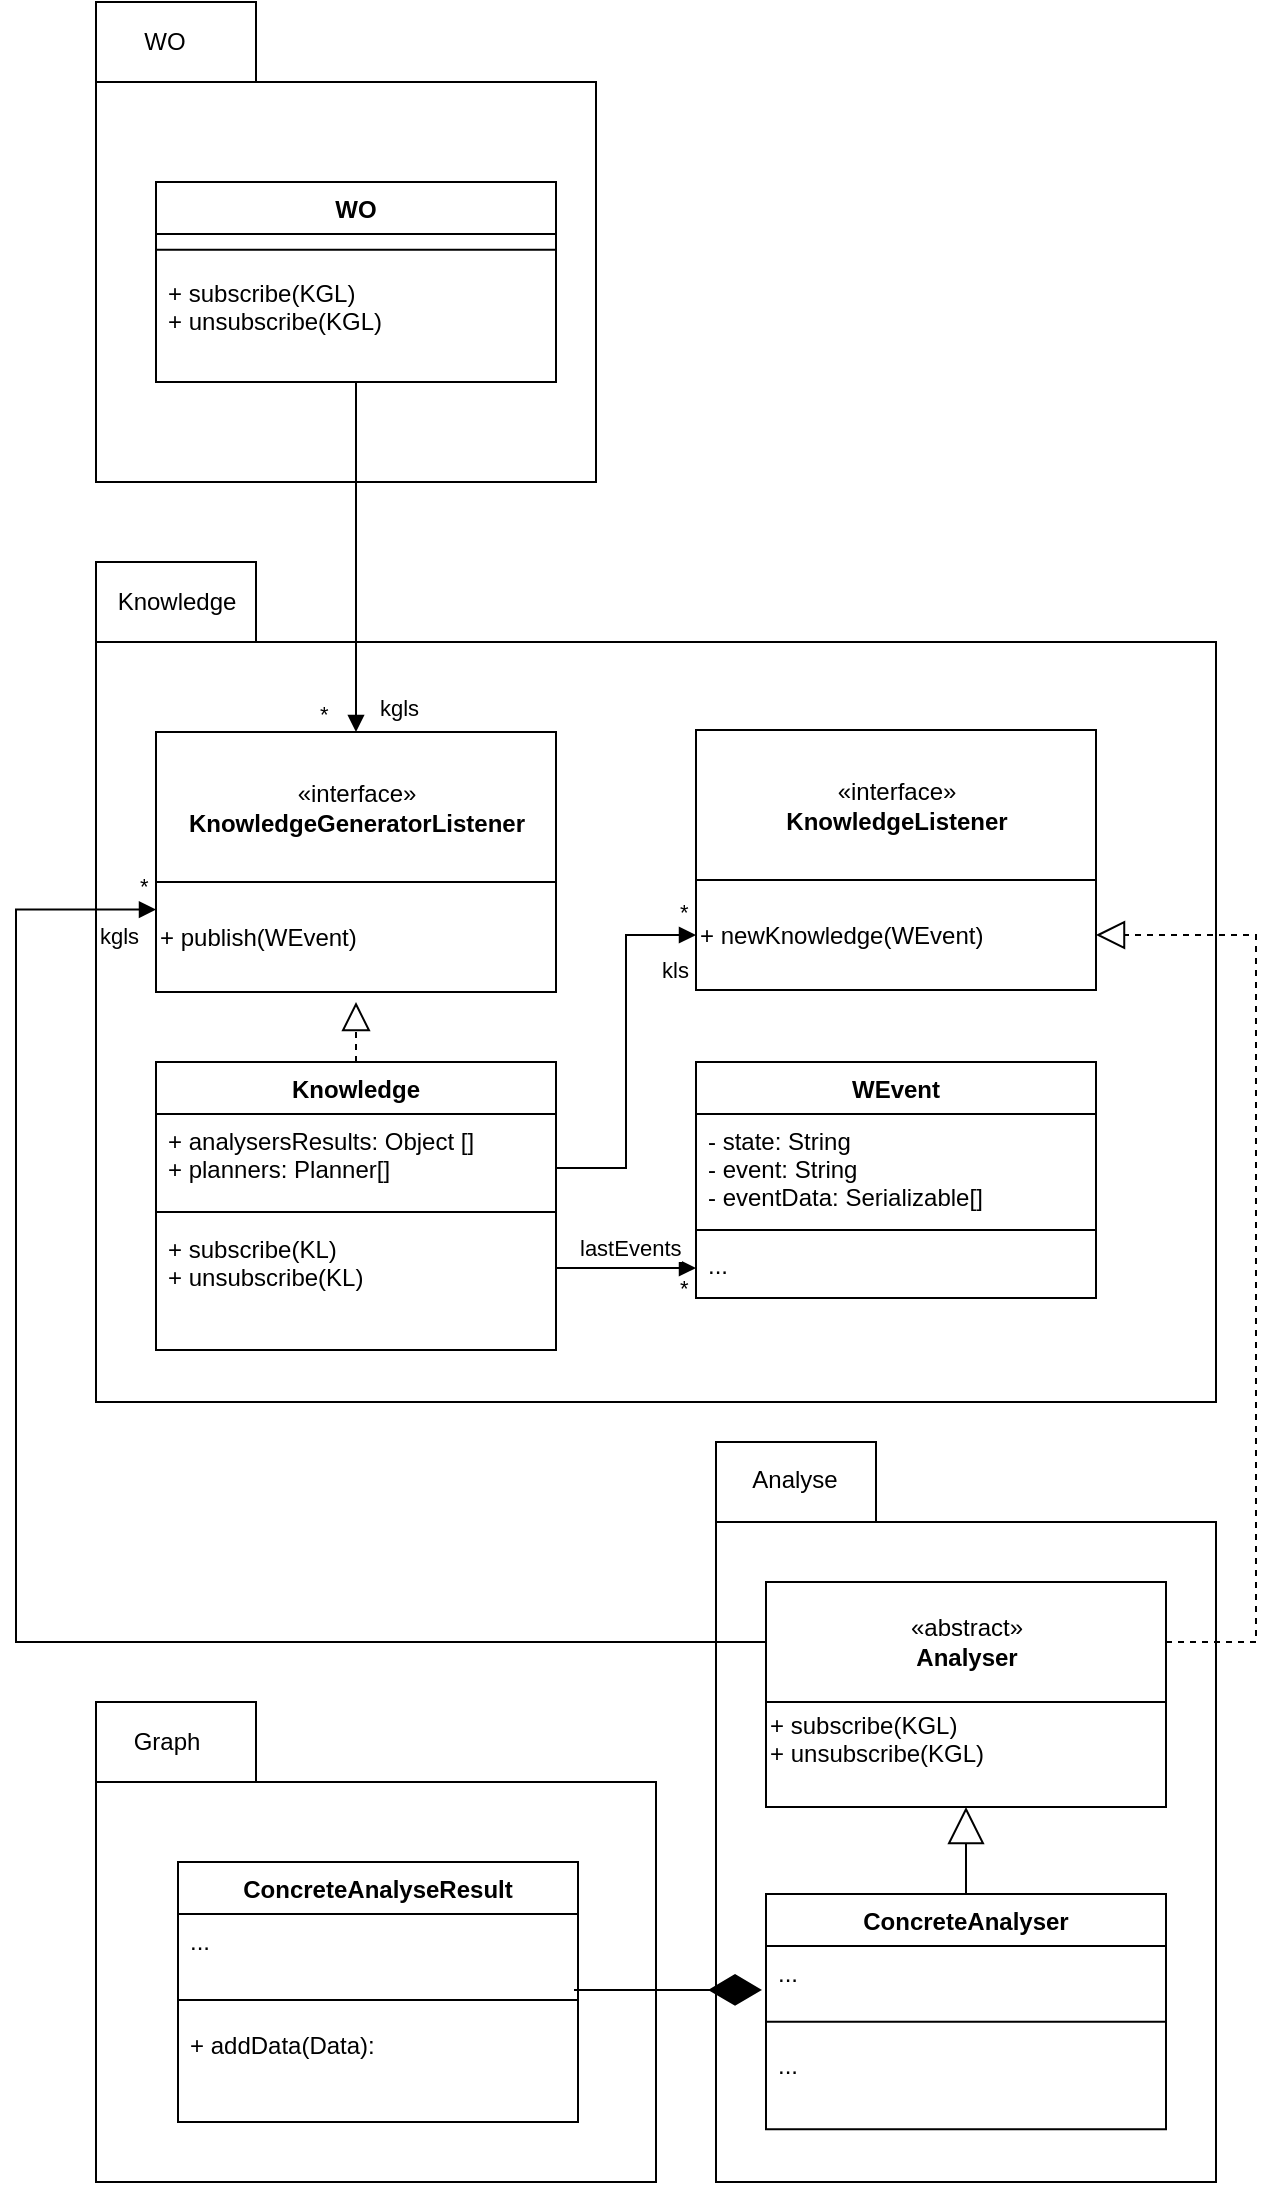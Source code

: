<mxfile version="17.4.6" type="device"><diagram id="Yqugyijq5YlDbSkAFISn" name="Page-1"><mxGraphModel dx="1422" dy="754" grid="1" gridSize="10" guides="1" tooltips="1" connect="1" arrows="1" fold="1" page="1" pageScale="1" pageWidth="827" pageHeight="1169" math="0" shadow="0"><root><mxCell id="0"/><mxCell id="1" parent="0"/><mxCell id="Z8oiKw5DuyH3XKK-OH6--63" value="" style="group" parent="1" vertex="1" connectable="0"><mxGeometry x="450" y="758.81" width="280" height="240" as="geometry"/></mxCell><mxCell id="_vWEcEJ-Xst0FUTf1AmV-3" value="" style="group" parent="Z8oiKw5DuyH3XKK-OH6--63" vertex="1" connectable="0"><mxGeometry x="-50" y="101.19" width="280" height="240" as="geometry"/></mxCell><mxCell id="Z8oiKw5DuyH3XKK-OH6--50" value="" style="shape=folder;fontStyle=1;spacingTop=10;tabWidth=80;tabHeight=40;tabPosition=left;html=1;" parent="_vWEcEJ-Xst0FUTf1AmV-3" vertex="1"><mxGeometry width="280" height="240" as="geometry"/></mxCell><mxCell id="Z8oiKw5DuyH3XKK-OH6--54" value="Graph" style="text;html=1;align=center;verticalAlign=middle;resizable=0;points=[];autosize=1;strokeColor=none;" parent="_vWEcEJ-Xst0FUTf1AmV-3" vertex="1"><mxGeometry x="10" y="10" width="50" height="20" as="geometry"/></mxCell><mxCell id="Z8oiKw5DuyH3XKK-OH6--46" value="ConcreteAnalyseResult" style="swimlane;fontStyle=1;align=center;verticalAlign=top;childLayout=stackLayout;horizontal=1;startSize=26;horizontalStack=0;resizeParent=1;resizeParentMax=0;resizeLast=0;collapsible=1;marginBottom=0;" parent="_vWEcEJ-Xst0FUTf1AmV-3" vertex="1"><mxGeometry x="41" y="80" width="200" height="130" as="geometry"/></mxCell><mxCell id="Z8oiKw5DuyH3XKK-OH6--47" value="..." style="text;strokeColor=none;fillColor=none;align=left;verticalAlign=top;spacingLeft=4;spacingRight=4;overflow=hidden;rotatable=0;points=[[0,0.5],[1,0.5]];portConstraint=eastwest;" parent="Z8oiKw5DuyH3XKK-OH6--46" vertex="1"><mxGeometry y="26" width="200" height="34" as="geometry"/></mxCell><mxCell id="Z8oiKw5DuyH3XKK-OH6--48" value="" style="line;strokeWidth=1;fillColor=none;align=left;verticalAlign=middle;spacingTop=-1;spacingLeft=3;spacingRight=3;rotatable=0;labelPosition=right;points=[];portConstraint=eastwest;" parent="Z8oiKw5DuyH3XKK-OH6--46" vertex="1"><mxGeometry y="60" width="200" height="18" as="geometry"/></mxCell><mxCell id="Z8oiKw5DuyH3XKK-OH6--49" value="+ addData(Data):" style="text;strokeColor=none;fillColor=none;align=left;verticalAlign=top;spacingLeft=4;spacingRight=4;overflow=hidden;rotatable=0;points=[[0,0.5],[1,0.5]];portConstraint=eastwest;" parent="Z8oiKw5DuyH3XKK-OH6--46" vertex="1"><mxGeometry y="78" width="200" height="52" as="geometry"/></mxCell><mxCell id="Z8oiKw5DuyH3XKK-OH6--61" value="" style="group" parent="1" vertex="1" connectable="0"><mxGeometry x="400" y="290" width="560" height="420" as="geometry"/></mxCell><mxCell id="Z8oiKw5DuyH3XKK-OH6--8" value="" style="shape=folder;fontStyle=1;spacingTop=10;tabWidth=80;tabHeight=40;tabPosition=left;html=1;" parent="Z8oiKw5DuyH3XKK-OH6--61" vertex="1"><mxGeometry width="560" height="420" as="geometry"/></mxCell><mxCell id="Z8oiKw5DuyH3XKK-OH6--9" value="Knowledge" style="text;html=1;align=center;verticalAlign=middle;resizable=0;points=[];autosize=1;strokeColor=none;" parent="Z8oiKw5DuyH3XKK-OH6--61" vertex="1"><mxGeometry x="5" y="10" width="70" height="20" as="geometry"/></mxCell><mxCell id="Z8oiKw5DuyH3XKK-OH6--19" value="" style="line;strokeWidth=1;fillColor=none;align=left;verticalAlign=middle;spacingTop=-1;spacingLeft=3;spacingRight=3;rotatable=0;labelPosition=right;points=[];portConstraint=eastwest;" parent="Z8oiKw5DuyH3XKK-OH6--61" vertex="1"><mxGeometry x="30" y="320" width="200" height="10" as="geometry"/></mxCell><mxCell id="Z8oiKw5DuyH3XKK-OH6--17" value="Knowledge" style="swimlane;fontStyle=1;align=center;verticalAlign=top;childLayout=stackLayout;horizontal=1;startSize=26;horizontalStack=0;resizeParent=1;resizeParentMax=0;resizeLast=0;collapsible=1;marginBottom=0;" parent="1" vertex="1"><mxGeometry x="430" y="540" width="200" height="144" as="geometry"/></mxCell><mxCell id="Z8oiKw5DuyH3XKK-OH6--18" value="+ analysersResults: Object []&#10;+ planners: Planner[]" style="text;strokeColor=none;fillColor=none;align=left;verticalAlign=top;spacingLeft=4;spacingRight=4;overflow=hidden;rotatable=0;points=[[0,0.5],[1,0.5]];portConstraint=eastwest;" parent="Z8oiKw5DuyH3XKK-OH6--17" vertex="1"><mxGeometry y="26" width="200" height="54" as="geometry"/></mxCell><mxCell id="Z8oiKw5DuyH3XKK-OH6--20" value="+ subscribe(KL)&#10;+ unsubscribe(KL)&#10;" style="text;strokeColor=none;fillColor=none;align=left;verticalAlign=top;spacingLeft=4;spacingRight=4;overflow=hidden;rotatable=0;points=[[0,0.5],[1,0.5]];portConstraint=eastwest;" parent="Z8oiKw5DuyH3XKK-OH6--17" vertex="1"><mxGeometry y="80" width="200" height="64" as="geometry"/></mxCell><mxCell id="Z8oiKw5DuyH3XKK-OH6--23" value="" style="group" parent="1" vertex="1" connectable="0"><mxGeometry x="430" y="375" width="200" height="130" as="geometry"/></mxCell><mxCell id="Z8oiKw5DuyH3XKK-OH6--21" value="«interface»&lt;br&gt;&lt;span style=&quot;font-weight: 700&quot;&gt;KnowledgeGeneratorListener&lt;/span&gt;" style="html=1;" parent="Z8oiKw5DuyH3XKK-OH6--23" vertex="1"><mxGeometry width="200" height="75" as="geometry"/></mxCell><mxCell id="Z8oiKw5DuyH3XKK-OH6--22" value="+ publish(WEvent)" style="html=1;align=left;" parent="Z8oiKw5DuyH3XKK-OH6--23" vertex="1"><mxGeometry y="75" width="200" height="55" as="geometry"/></mxCell><mxCell id="Z8oiKw5DuyH3XKK-OH6--24" value="WEvent" style="swimlane;fontStyle=1;align=center;verticalAlign=top;childLayout=stackLayout;horizontal=1;startSize=26;horizontalStack=0;resizeParent=1;resizeParentMax=0;resizeLast=0;collapsible=1;marginBottom=0;" parent="1" vertex="1"><mxGeometry x="700" y="540" width="200" height="118" as="geometry"/></mxCell><mxCell id="Z8oiKw5DuyH3XKK-OH6--25" value="- state: String&#10;- event: String&#10;- eventData: Serializable[]" style="text;strokeColor=none;fillColor=none;align=left;verticalAlign=top;spacingLeft=4;spacingRight=4;overflow=hidden;rotatable=0;points=[[0,0.5],[1,0.5]];portConstraint=eastwest;" parent="Z8oiKw5DuyH3XKK-OH6--24" vertex="1"><mxGeometry y="26" width="200" height="54" as="geometry"/></mxCell><mxCell id="Z8oiKw5DuyH3XKK-OH6--26" value="" style="line;strokeWidth=1;fillColor=none;align=left;verticalAlign=middle;spacingTop=-1;spacingLeft=3;spacingRight=3;rotatable=0;labelPosition=right;points=[];portConstraint=eastwest;" parent="Z8oiKw5DuyH3XKK-OH6--24" vertex="1"><mxGeometry y="80" width="200" height="8" as="geometry"/></mxCell><mxCell id="Z8oiKw5DuyH3XKK-OH6--27" value="..." style="text;strokeColor=none;fillColor=none;align=left;verticalAlign=top;spacingLeft=4;spacingRight=4;overflow=hidden;rotatable=0;points=[[0,0.5],[1,0.5]];portConstraint=eastwest;" parent="Z8oiKw5DuyH3XKK-OH6--24" vertex="1"><mxGeometry y="88" width="200" height="30" as="geometry"/></mxCell><mxCell id="Z8oiKw5DuyH3XKK-OH6--29" value="" style="group" parent="1" vertex="1" connectable="0"><mxGeometry x="700" y="374" width="200" height="130" as="geometry"/></mxCell><mxCell id="Z8oiKw5DuyH3XKK-OH6--30" value="«interface»&lt;br&gt;&lt;span style=&quot;font-weight: 700&quot;&gt;KnowledgeListener&lt;/span&gt;" style="html=1;" parent="Z8oiKw5DuyH3XKK-OH6--29" vertex="1"><mxGeometry width="200" height="75" as="geometry"/></mxCell><mxCell id="Z8oiKw5DuyH3XKK-OH6--31" value="+ newKnowledge(WEvent)" style="html=1;align=left;" parent="Z8oiKw5DuyH3XKK-OH6--29" vertex="1"><mxGeometry y="75" width="200" height="55" as="geometry"/></mxCell><mxCell id="Z8oiKw5DuyH3XKK-OH6--62" value="" style="group" parent="1" vertex="1" connectable="0"><mxGeometry x="710" y="730" width="250" height="370" as="geometry"/></mxCell><mxCell id="Z8oiKw5DuyH3XKK-OH6--38" value="" style="shape=folder;fontStyle=1;spacingTop=10;tabWidth=80;tabHeight=40;tabPosition=left;html=1;" parent="Z8oiKw5DuyH3XKK-OH6--62" vertex="1"><mxGeometry width="250" height="370" as="geometry"/></mxCell><mxCell id="Z8oiKw5DuyH3XKK-OH6--39" value="Analyse" style="text;html=1;align=center;verticalAlign=middle;resizable=0;points=[];autosize=1;strokeColor=none;" parent="Z8oiKw5DuyH3XKK-OH6--62" vertex="1"><mxGeometry x="8.929" y="8.81" width="60" height="20" as="geometry"/></mxCell><mxCell id="Z8oiKw5DuyH3XKK-OH6--56" value="" style="group" parent="Z8oiKw5DuyH3XKK-OH6--62" vertex="1" connectable="0"><mxGeometry x="25" y="70" width="200" height="112.5" as="geometry"/></mxCell><mxCell id="Z8oiKw5DuyH3XKK-OH6--57" value="«abstract»&lt;br&gt;&lt;span style=&quot;font-weight: 700&quot;&gt;Analyser&lt;/span&gt;" style="html=1;" parent="Z8oiKw5DuyH3XKK-OH6--56" vertex="1"><mxGeometry width="200" height="60" as="geometry"/></mxCell><mxCell id="Z8oiKw5DuyH3XKK-OH6--58" value="+ subscribe(KGL)&lt;br style=&quot;padding: 0px ; margin: 0px&quot;&gt;+ unsubscribe(KGL)&lt;div style=&quot;padding: 0px ; margin: 0px&quot;&gt;&lt;br style=&quot;padding: 0px ; margin: 0px&quot;&gt;&lt;/div&gt;" style="html=1;align=left;" parent="Z8oiKw5DuyH3XKK-OH6--56" vertex="1"><mxGeometry y="60" width="200" height="52.5" as="geometry"/></mxCell><mxCell id="Z8oiKw5DuyH3XKK-OH6--40" value="ConcreteAnalyser" style="swimlane;fontStyle=1;align=center;verticalAlign=top;childLayout=stackLayout;horizontal=1;startSize=26;horizontalStack=0;resizeParent=1;resizeParentMax=0;resizeLast=0;collapsible=1;marginBottom=0;" parent="Z8oiKw5DuyH3XKK-OH6--62" vertex="1"><mxGeometry x="25" y="226.002" width="200" height="117.619" as="geometry"><mxRectangle x="1030" y="374" width="120" height="26" as="alternateBounds"/></mxGeometry></mxCell><mxCell id="Z8oiKw5DuyH3XKK-OH6--41" value="..." style="text;strokeColor=none;fillColor=none;align=left;verticalAlign=top;spacingLeft=4;spacingRight=4;overflow=hidden;rotatable=0;points=[[0,0.5],[1,0.5]];portConstraint=eastwest;" parent="Z8oiKw5DuyH3XKK-OH6--40" vertex="1"><mxGeometry y="26" width="200" height="29.952" as="geometry"/></mxCell><mxCell id="Z8oiKw5DuyH3XKK-OH6--42" value="" style="line;strokeWidth=1;fillColor=none;align=left;verticalAlign=middle;spacingTop=-1;spacingLeft=3;spacingRight=3;rotatable=0;labelPosition=right;points=[];portConstraint=eastwest;" parent="Z8oiKw5DuyH3XKK-OH6--40" vertex="1"><mxGeometry y="55.952" width="200" height="15.857" as="geometry"/></mxCell><mxCell id="Z8oiKw5DuyH3XKK-OH6--43" value="..." style="text;strokeColor=none;fillColor=none;align=left;verticalAlign=top;spacingLeft=4;spacingRight=4;overflow=hidden;rotatable=0;points=[[0,0.5],[1,0.5]];portConstraint=eastwest;" parent="Z8oiKw5DuyH3XKK-OH6--40" vertex="1"><mxGeometry y="71.81" width="200" height="45.81" as="geometry"/></mxCell><mxCell id="JWWmPSx0xVj3vrEICYfB-15" value="" style="endArrow=block;endSize=16;endFill=0;html=1;rounded=0;exitX=0.5;exitY=0;exitDx=0;exitDy=0;" parent="Z8oiKw5DuyH3XKK-OH6--62" source="Z8oiKw5DuyH3XKK-OH6--40" target="Z8oiKw5DuyH3XKK-OH6--58" edge="1"><mxGeometry width="160" relative="1" as="geometry"><mxPoint x="-360" y="30" as="sourcePoint"/><mxPoint x="-200" y="30" as="targetPoint"/></mxGeometry></mxCell><mxCell id="_vWEcEJ-Xst0FUTf1AmV-6" value="" style="shape=folder;fontStyle=1;spacingTop=10;tabWidth=80;tabHeight=40;tabPosition=left;html=1;" parent="1" vertex="1"><mxGeometry x="400" y="10" width="250" height="240" as="geometry"/></mxCell><mxCell id="_vWEcEJ-Xst0FUTf1AmV-7" value="WO" style="text;html=1;align=center;verticalAlign=middle;resizable=0;points=[];autosize=1;strokeColor=none;" parent="1" vertex="1"><mxGeometry x="413.999" y="20.0" width="40" height="20" as="geometry"/></mxCell><mxCell id="_vWEcEJ-Xst0FUTf1AmV-11" value="WO" style="swimlane;fontStyle=1;align=center;verticalAlign=top;childLayout=stackLayout;horizontal=1;startSize=26;horizontalStack=0;resizeParent=1;resizeParentMax=0;resizeLast=0;collapsible=1;marginBottom=0;" parent="1" vertex="1"><mxGeometry x="430" y="100.002" width="200" height="100.047" as="geometry"><mxRectangle x="1030" y="374" width="120" height="26" as="alternateBounds"/></mxGeometry></mxCell><mxCell id="_vWEcEJ-Xst0FUTf1AmV-13" value="" style="line;strokeWidth=1;fillColor=none;align=left;verticalAlign=middle;spacingTop=-1;spacingLeft=3;spacingRight=3;rotatable=0;labelPosition=right;points=[];portConstraint=eastwest;" parent="_vWEcEJ-Xst0FUTf1AmV-11" vertex="1"><mxGeometry y="26" width="200" height="15.857" as="geometry"/></mxCell><mxCell id="_vWEcEJ-Xst0FUTf1AmV-14" value="+ subscribe(KGL)&#10;+ unsubscribe(KGL)&#10;" style="text;strokeColor=none;fillColor=none;align=left;verticalAlign=top;spacingLeft=4;spacingRight=4;overflow=hidden;rotatable=0;points=[[0,0.5],[1,0.5]];portConstraint=eastwest;" parent="_vWEcEJ-Xst0FUTf1AmV-11" vertex="1"><mxGeometry y="41.857" width="200" height="58.19" as="geometry"/></mxCell><mxCell id="JWWmPSx0xVj3vrEICYfB-8" value="kgls" style="endArrow=block;endFill=1;html=1;align=left;verticalAlign=top;rounded=0;entryX=0.5;entryY=0;entryDx=0;entryDy=0;" parent="1" edge="1" target="Z8oiKw5DuyH3XKK-OH6--21"><mxGeometry x="0.714" y="10" relative="1" as="geometry"><mxPoint x="530" y="200" as="sourcePoint"/><mxPoint x="429" y="411.5" as="targetPoint"/><mxPoint as="offset"/></mxGeometry></mxCell><mxCell id="JWWmPSx0xVj3vrEICYfB-9" value="*" style="edgeLabel;resizable=0;html=1;align=left;verticalAlign=bottom;" parent="JWWmPSx0xVj3vrEICYfB-8" connectable="0" vertex="1"><mxGeometry x="-1" relative="1" as="geometry"><mxPoint x="-20" y="174" as="offset"/></mxGeometry></mxCell><mxCell id="JWWmPSx0xVj3vrEICYfB-11" value="kgls" style="endArrow=block;endFill=1;html=1;edgeStyle=orthogonalEdgeStyle;align=left;verticalAlign=top;rounded=0;exitX=0;exitY=0.5;exitDx=0;exitDy=0;entryX=0;entryY=0.25;entryDx=0;entryDy=0;" parent="1" edge="1"><mxGeometry x="0.926" relative="1" as="geometry"><mxPoint x="735" y="830" as="sourcePoint"/><mxPoint x="430" y="463.75" as="targetPoint"/><Array as="points"><mxPoint x="360" y="830"/><mxPoint x="360" y="464"/></Array><mxPoint as="offset"/></mxGeometry></mxCell><mxCell id="JWWmPSx0xVj3vrEICYfB-12" value="*" style="edgeLabel;resizable=0;html=1;align=left;verticalAlign=bottom;" parent="JWWmPSx0xVj3vrEICYfB-11" connectable="0" vertex="1"><mxGeometry x="-1" relative="1" as="geometry"><mxPoint x="-315" y="-370" as="offset"/></mxGeometry></mxCell><mxCell id="JWWmPSx0xVj3vrEICYfB-13" value="" style="endArrow=block;dashed=1;endFill=0;endSize=12;html=1;rounded=0;exitX=1;exitY=0.5;exitDx=0;exitDy=0;entryX=1;entryY=0.5;entryDx=0;entryDy=0;edgeStyle=orthogonalEdgeStyle;" parent="1" source="Z8oiKw5DuyH3XKK-OH6--57" target="Z8oiKw5DuyH3XKK-OH6--31" edge="1"><mxGeometry width="160" relative="1" as="geometry"><mxPoint x="380" y="550" as="sourcePoint"/><mxPoint x="540" y="550" as="targetPoint"/><Array as="points"><mxPoint x="980" y="830"/><mxPoint x="980" y="477"/></Array></mxGeometry></mxCell><mxCell id="JWWmPSx0xVj3vrEICYfB-14" value="" style="endArrow=block;dashed=1;endFill=0;endSize=12;html=1;rounded=0;exitX=0.5;exitY=0;exitDx=0;exitDy=0;" parent="1" source="Z8oiKw5DuyH3XKK-OH6--17" edge="1"><mxGeometry width="160" relative="1" as="geometry"><mxPoint x="380" y="550" as="sourcePoint"/><mxPoint x="530" y="510" as="targetPoint"/></mxGeometry></mxCell><mxCell id="JWWmPSx0xVj3vrEICYfB-16" value="kls" style="endArrow=block;endFill=1;html=1;edgeStyle=orthogonalEdgeStyle;align=left;verticalAlign=top;rounded=0;exitX=1;exitY=0.5;exitDx=0;exitDy=0;entryX=0;entryY=0.5;entryDx=0;entryDy=0;" parent="1" source="Z8oiKw5DuyH3XKK-OH6--18" target="Z8oiKw5DuyH3XKK-OH6--31" edge="1"><mxGeometry x="0.785" y="-3" relative="1" as="geometry"><mxPoint x="350" y="760" as="sourcePoint"/><mxPoint x="510" y="760" as="targetPoint"/><mxPoint x="1" y="1" as="offset"/><Array as="points"><mxPoint x="665" y="593"/><mxPoint x="665" y="477"/></Array></mxGeometry></mxCell><mxCell id="JWWmPSx0xVj3vrEICYfB-17" value="*" style="edgeLabel;resizable=0;html=1;align=left;verticalAlign=bottom;" parent="JWWmPSx0xVj3vrEICYfB-16" connectable="0" vertex="1"><mxGeometry x="-1" relative="1" as="geometry"><mxPoint x="60" y="-120" as="offset"/></mxGeometry></mxCell><mxCell id="JWWmPSx0xVj3vrEICYfB-18" value="lastEvents" style="endArrow=block;endFill=1;html=1;align=left;verticalAlign=top;rounded=0;entryX=0;entryY=0.5;entryDx=0;entryDy=0;" parent="1" edge="1"><mxGeometry x="-0.714" y="23" relative="1" as="geometry"><mxPoint x="630" y="643" as="sourcePoint"/><mxPoint x="700" y="643" as="targetPoint"/><mxPoint as="offset"/></mxGeometry></mxCell><mxCell id="JWWmPSx0xVj3vrEICYfB-19" value="*" style="edgeLabel;resizable=0;html=1;align=left;verticalAlign=bottom;" parent="JWWmPSx0xVj3vrEICYfB-18" connectable="0" vertex="1"><mxGeometry x="-1" relative="1" as="geometry"><mxPoint x="60" y="18" as="offset"/></mxGeometry></mxCell><mxCell id="JWWmPSx0xVj3vrEICYfB-20" value="" style="endArrow=diamondThin;endFill=1;endSize=24;html=1;rounded=0;entryX=-0.01;entryY=0.734;entryDx=0;entryDy=0;entryPerimeter=0;exitX=0.99;exitY=1.118;exitDx=0;exitDy=0;exitPerimeter=0;" parent="1" source="Z8oiKw5DuyH3XKK-OH6--47" target="Z8oiKw5DuyH3XKK-OH6--41" edge="1"><mxGeometry width="160" relative="1" as="geometry"><mxPoint x="350" y="760" as="sourcePoint"/><mxPoint x="510" y="760" as="targetPoint"/></mxGeometry></mxCell></root></mxGraphModel></diagram></mxfile>